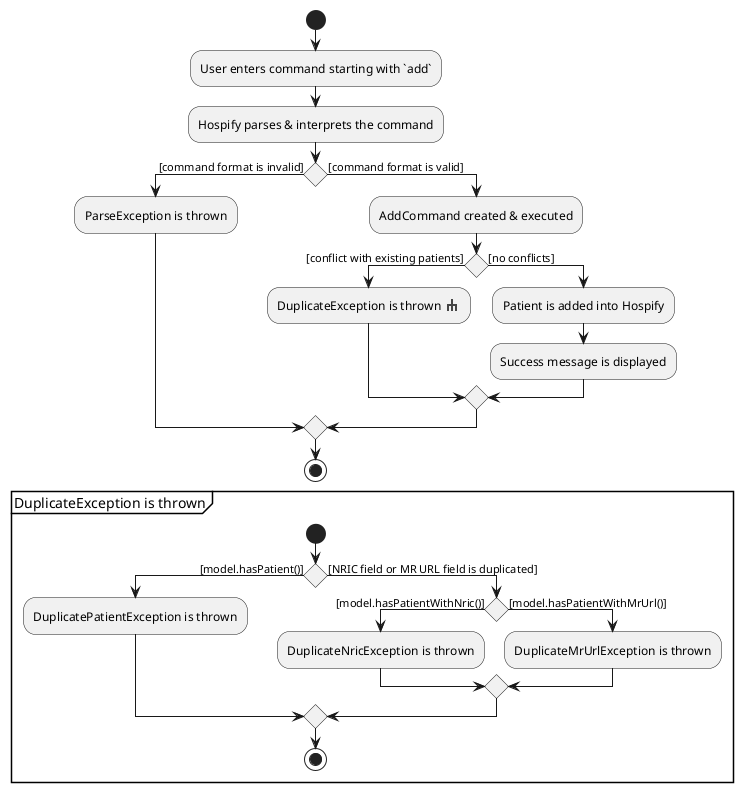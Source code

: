 @startuml
sprite $rake [16x16/8] {
0000000000000000
0000000jj0000000
0000000jj0000000
0005555jj5555000
000jjeejjeejj000
000jj00jj00jj000
000jj00jj00jj000
0000000000000000
}
start
:User enters command starting with `add`;

:Hospify parses & interprets the command;

'Since the beta syntax does not support placing the condition outside the
'diamond we place it as the true branch instead.


if () then ([command format is invalid])
    :ParseException is thrown;

else ([command format is valid])
    :AddCommand created & executed;
        if () then ([conflict with existing patients])
        :DuplicateException is thrown <$rake>;
        else ([no conflicts])
        :Patient is added into Hospify;
        :Success message is displayed;
        endif
endif
stop

partition "DuplicateException is thrown" {
start
if () then ([model.hasPatient()])
    :DuplicatePatientException is thrown;

else ([NRIC field or MR URL field is duplicated])
    if () then ([model.hasPatientWithNric()])
        :DuplicateNricException is thrown;
    else ([model.hasPatientWithMrUrl()])
        :DuplicateMrUrlException is thrown;
    endif
endif
stop

@enduml
